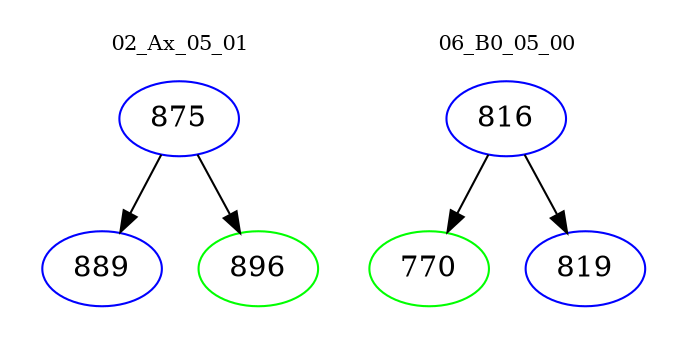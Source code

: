 digraph{
subgraph cluster_0 {
color = white
label = "02_Ax_05_01";
fontsize=10;
T0_875 [label="875", color="blue"]
T0_875 -> T0_889 [color="black"]
T0_889 [label="889", color="blue"]
T0_875 -> T0_896 [color="black"]
T0_896 [label="896", color="green"]
}
subgraph cluster_1 {
color = white
label = "06_B0_05_00";
fontsize=10;
T1_816 [label="816", color="blue"]
T1_816 -> T1_770 [color="black"]
T1_770 [label="770", color="green"]
T1_816 -> T1_819 [color="black"]
T1_819 [label="819", color="blue"]
}
}
